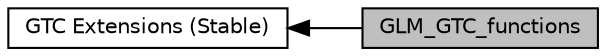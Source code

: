 digraph "GLM_GTC_functions"
{
  edge [fontname="Helvetica",fontsize="10",labelfontname="Helvetica",labelfontsize="10"];
  node [fontname="Helvetica",fontsize="10",shape=box];
  rankdir=LR;
  Node2 [label="GTC Extensions (Stable)",height=0.2,width=0.4,color="black", fillcolor="white", style="filled",URL="$group__gtc.html",tooltip="Functions and types that the GLSL specification doesn't define, but useful to have for a C++ program."];
  Node1 [label="GLM_GTC_functions",height=0.2,width=0.4,color="black", fillcolor="grey75", style="filled", fontcolor="black",tooltip="List of useful common functions."];
  Node2->Node1 [shape=plaintext, dir="back", style="solid"];
}
